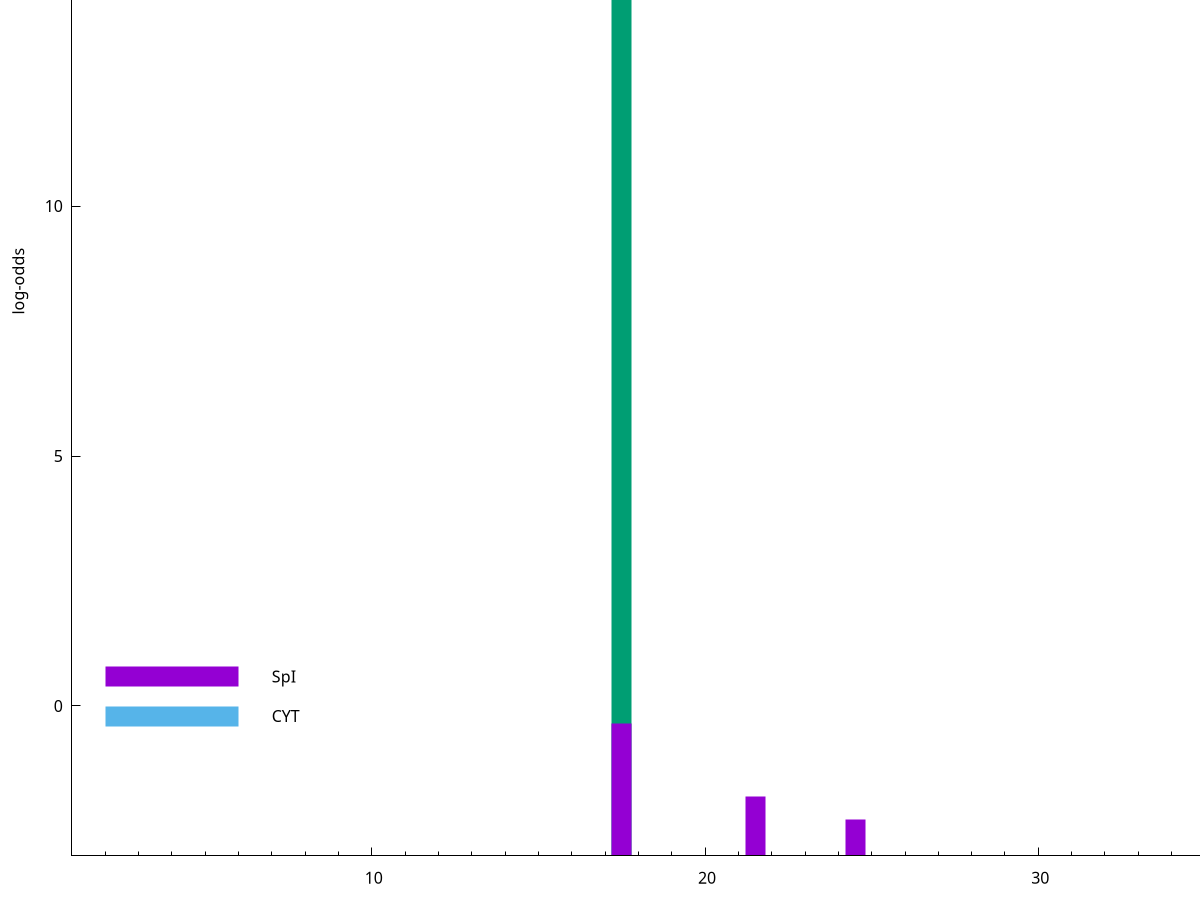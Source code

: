 set title "LipoP predictions for SRR4017921.gff"
set size 2., 1.4
set xrange [1:70] 
set mxtics 10
set yrange [-3:20]
set y2range [0:23]
set ylabel "log-odds"
set term postscript eps color solid "Helvetica" 30
set output "SRR4017921.gff.eps"
set arrow from 2,18.5148 to 6,18.5148 nohead lt 2 lw 20
set label "SpII" at 7,18.5148
set arrow from 2,0.591192 to 6,0.591192 nohead lt 1 lw 20
set label "SpI" at 7,0.591192
set arrow from 2,-0.200913 to 6,-0.200913 nohead lt 3 lw 20
set label "CYT" at 7,-0.200913
set arrow from 2,18.5148 to 6,18.5148 nohead lt 2 lw 20
set label "SpII" at 7,18.5148
# NOTE: The scores below are the log-odds scores with the threshold
# NOTE: subtracted (a hack to make gnuplot make the histogram all
# NOTE: look nice).
plot "-" axes x1y2 title "" with impulses lt 2 lw 20, "-" axes x1y2 title "" with impulses lt 1 lw 20
17.500000 21.514800
e
17.500000 2.659023
21.500000 1.185710
24.500000 0.736810
e
exit
